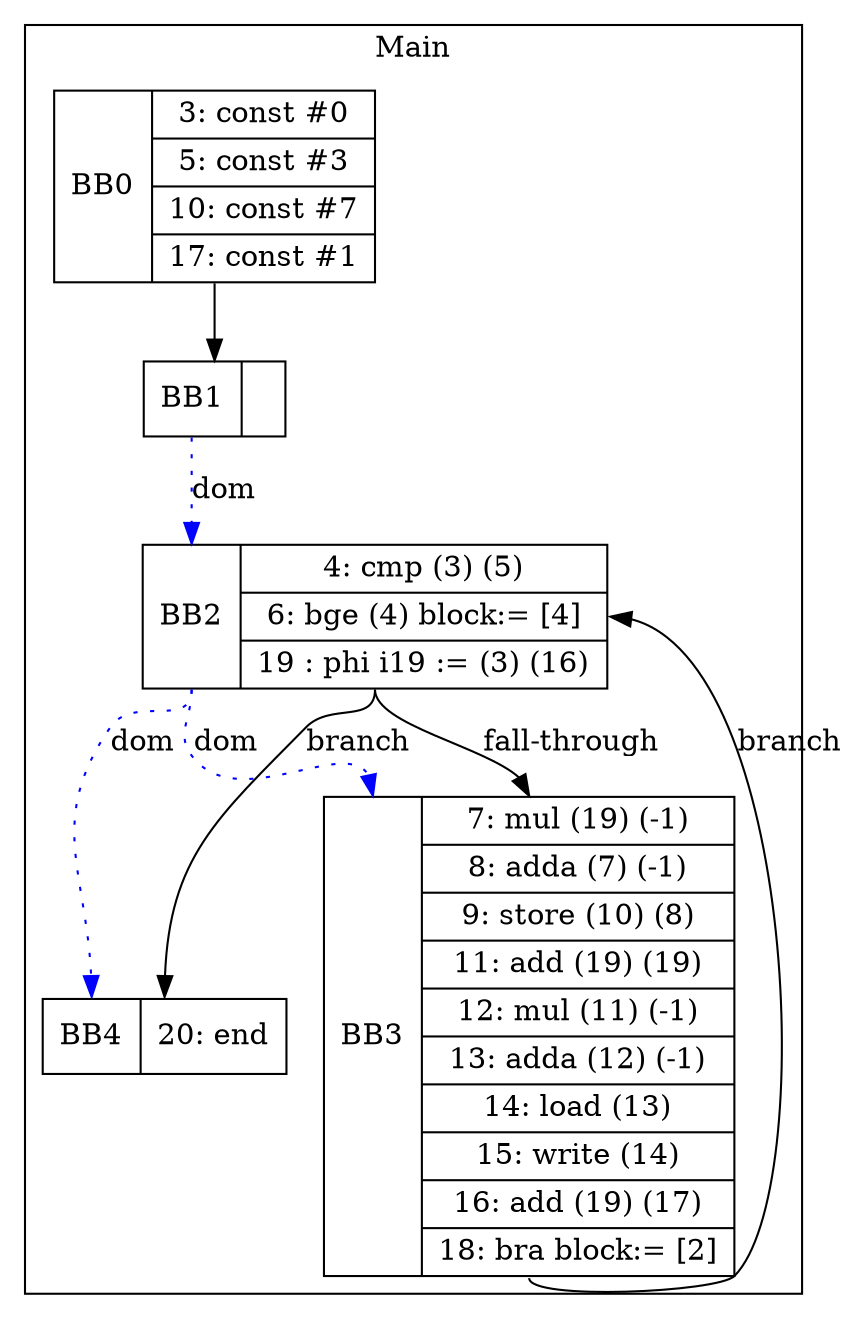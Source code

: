 digraph G {
node [shape=record];
subgraph cluster_main{
label = "Main";
BB0 [shape=record, label="<b>BB0|{3: const #0|5: const #3|10: const #7|17: const #1}"];
BB1 [shape=record, label="<b>BB1|}"];
BB2 [shape=record, label="<b>BB2|{4: cmp (3) (5)|6: bge (4) block:= [4]|19 : phi i19 := (3) (16)}"];
BB3 [shape=record, label="<b>BB3|{7: mul (19) (-1)|8: adda (7) (-1)|9: store (10) (8)|11: add (19) (19)|12: mul (11) (-1)|13: adda (12) (-1)|14: load (13)|15: write (14)|16: add (19) (17)|18: bra block:= [2]}"];
BB4 [shape=record, label="<b>BB4|{20: end}"];
}
BB0:s -> BB1:n ;
BB2:b -> BB3:b [color=blue, style=dotted, label="dom"];
BB2:b -> BB4:b [color=blue, style=dotted, label="dom"];
BB1:b -> BB2:b [color=blue, style=dotted, label="dom"];
BB2:s -> BB4:n [label="branch"];
BB3:s -> BB2:e [label="branch"];
BB2:s -> BB3:n [label="fall-through"];
}
